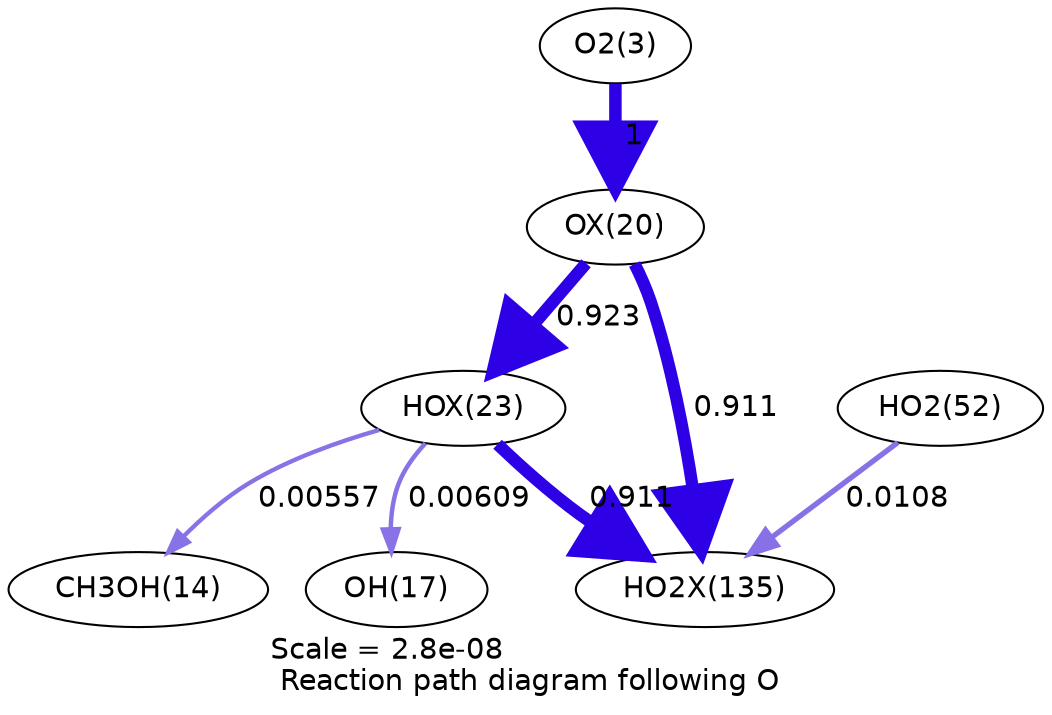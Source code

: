 digraph reaction_paths {
center=1;
s5 -> s31[fontname="Helvetica", penwidth=6, arrowsize=3, color="0.7, 1.5, 0.9"
, label=" 1"];
s31 -> s34[fontname="Helvetica", penwidth=5.94, arrowsize=2.97, color="0.7, 1.42, 0.9"
, label=" 0.923"];
s31 -> s48[fontname="Helvetica", penwidth=5.93, arrowsize=2.97, color="0.7, 1.41, 0.9"
, label=" 0.911"];
s34 -> s16[fontname="Helvetica", penwidth=2.08, arrowsize=1.04, color="0.7, 0.506, 0.9"
, label=" 0.00557"];
s34 -> s19[fontname="Helvetica", penwidth=2.15, arrowsize=1.07, color="0.7, 0.506, 0.9"
, label=" 0.00609"];
s34 -> s48[fontname="Helvetica", penwidth=5.93, arrowsize=2.97, color="0.7, 1.41, 0.9"
, label=" 0.911"];
s21 -> s48[fontname="Helvetica", penwidth=2.58, arrowsize=1.29, color="0.7, 0.511, 0.9"
, label=" 0.0108"];
s5 [ fontname="Helvetica", label="O2(3)"];
s16 [ fontname="Helvetica", label="CH3OH(14)"];
s19 [ fontname="Helvetica", label="OH(17)"];
s21 [ fontname="Helvetica", label="HO2(52)"];
s31 [ fontname="Helvetica", label="OX(20)"];
s34 [ fontname="Helvetica", label="HOX(23)"];
s48 [ fontname="Helvetica", label="HO2X(135)"];
 label = "Scale = 2.8e-08\l Reaction path diagram following O";
 fontname = "Helvetica";
}
